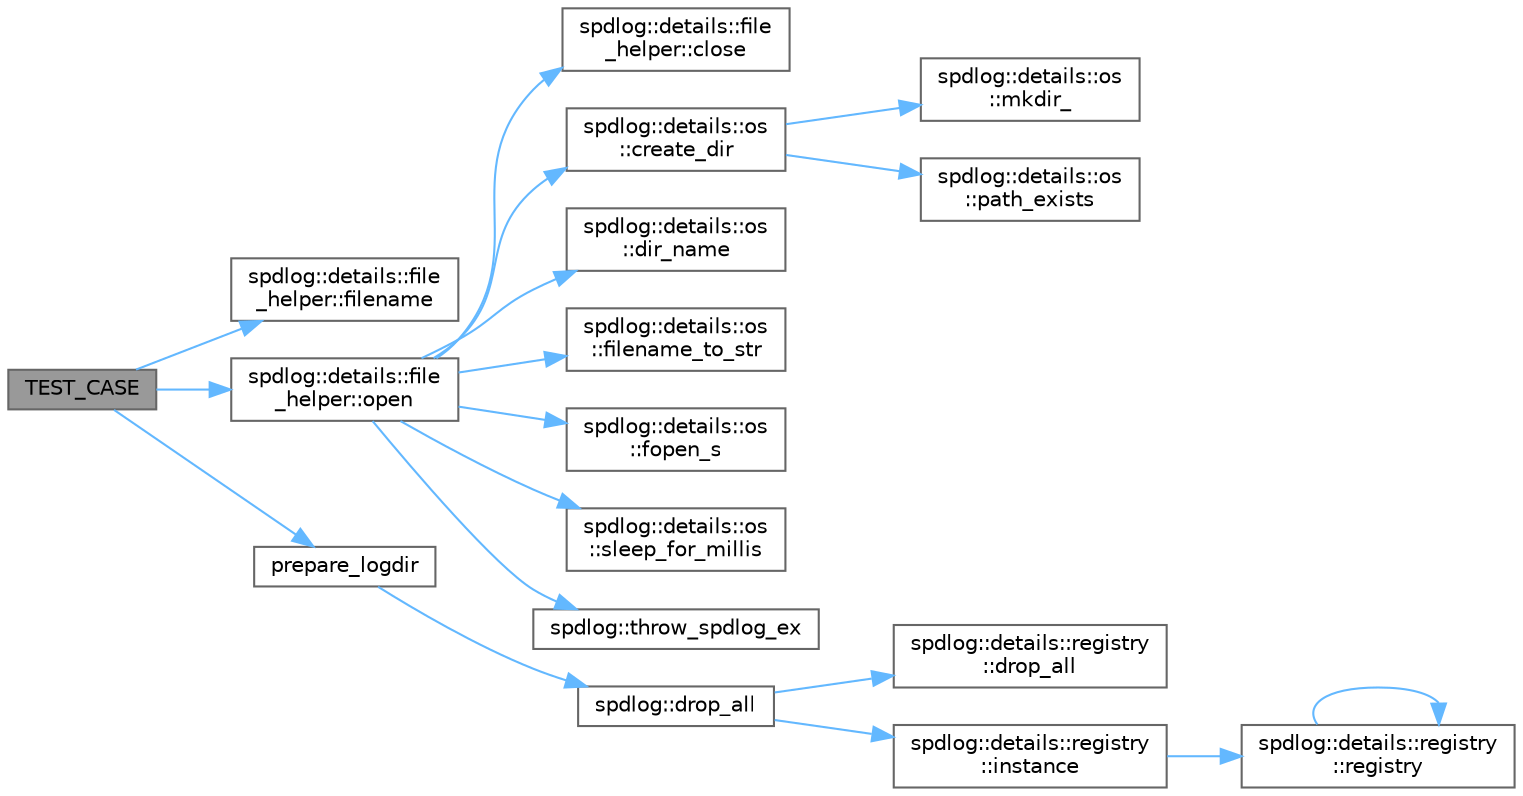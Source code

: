 digraph "TEST_CASE"
{
 // LATEX_PDF_SIZE
  bgcolor="transparent";
  edge [fontname=Helvetica,fontsize=10,labelfontname=Helvetica,labelfontsize=10];
  node [fontname=Helvetica,fontsize=10,shape=box,height=0.2,width=0.4];
  rankdir="LR";
  Node1 [id="Node000001",label="TEST_CASE",height=0.2,width=0.4,color="gray40", fillcolor="grey60", style="filled", fontcolor="black",tooltip=" "];
  Node1 -> Node2 [id="edge18_Node000001_Node000002",color="steelblue1",style="solid",tooltip=" "];
  Node2 [id="Node000002",label="spdlog::details::file\l_helper::filename",height=0.2,width=0.4,color="grey40", fillcolor="white", style="filled",URL="$classspdlog_1_1details_1_1file__helper.html#a0a68a8681c1f8baca0c4e8c4176085dd",tooltip=" "];
  Node1 -> Node3 [id="edge19_Node000001_Node000003",color="steelblue1",style="solid",tooltip=" "];
  Node3 [id="Node000003",label="spdlog::details::file\l_helper::open",height=0.2,width=0.4,color="grey40", fillcolor="white", style="filled",URL="$classspdlog_1_1details_1_1file__helper.html#aecf4df8af7f7bd49ce59986d412ce74a",tooltip=" "];
  Node3 -> Node4 [id="edge20_Node000003_Node000004",color="steelblue1",style="solid",tooltip=" "];
  Node4 [id="Node000004",label="spdlog::details::file\l_helper::close",height=0.2,width=0.4,color="grey40", fillcolor="white", style="filled",URL="$classspdlog_1_1details_1_1file__helper.html#ae6fbd8dfff6be4433befee5dffec739b",tooltip=" "];
  Node3 -> Node5 [id="edge21_Node000003_Node000005",color="steelblue1",style="solid",tooltip=" "];
  Node5 [id="Node000005",label="spdlog::details::os\l::create_dir",height=0.2,width=0.4,color="grey40", fillcolor="white", style="filled",URL="$namespacespdlog_1_1details_1_1os.html#ab4f82e1542283f3c7a128331b8fd9678",tooltip=" "];
  Node5 -> Node6 [id="edge22_Node000005_Node000006",color="steelblue1",style="solid",tooltip=" "];
  Node6 [id="Node000006",label="spdlog::details::os\l::mkdir_",height=0.2,width=0.4,color="grey40", fillcolor="white", style="filled",URL="$namespacespdlog_1_1details_1_1os.html#a9a9049c129e380fa35a7bb65f887d65a",tooltip=" "];
  Node5 -> Node7 [id="edge23_Node000005_Node000007",color="steelblue1",style="solid",tooltip=" "];
  Node7 [id="Node000007",label="spdlog::details::os\l::path_exists",height=0.2,width=0.4,color="grey40", fillcolor="white", style="filled",URL="$namespacespdlog_1_1details_1_1os.html#adf9dc0aae835a2e5e3076f3582a42868",tooltip=" "];
  Node3 -> Node8 [id="edge24_Node000003_Node000008",color="steelblue1",style="solid",tooltip=" "];
  Node8 [id="Node000008",label="spdlog::details::os\l::dir_name",height=0.2,width=0.4,color="grey40", fillcolor="white", style="filled",URL="$namespacespdlog_1_1details_1_1os.html#a0bd167603459a10c6dfe4b9bd01dc82c",tooltip=" "];
  Node3 -> Node9 [id="edge25_Node000003_Node000009",color="steelblue1",style="solid",tooltip=" "];
  Node9 [id="Node000009",label="spdlog::details::os\l::filename_to_str",height=0.2,width=0.4,color="grey40", fillcolor="white", style="filled",URL="$namespacespdlog_1_1details_1_1os.html#a1b7269cc914fd057cc37f936c5b1bf9c",tooltip=" "];
  Node3 -> Node10 [id="edge26_Node000003_Node000010",color="steelblue1",style="solid",tooltip=" "];
  Node10 [id="Node000010",label="spdlog::details::os\l::fopen_s",height=0.2,width=0.4,color="grey40", fillcolor="white", style="filled",URL="$namespacespdlog_1_1details_1_1os.html#a276daad8ea206e618d56ff6f01914044",tooltip=" "];
  Node3 -> Node11 [id="edge27_Node000003_Node000011",color="steelblue1",style="solid",tooltip=" "];
  Node11 [id="Node000011",label="spdlog::details::os\l::sleep_for_millis",height=0.2,width=0.4,color="grey40", fillcolor="white", style="filled",URL="$namespacespdlog_1_1details_1_1os.html#af2da5579c7ea1726de7699f3fbf3afb6",tooltip=" "];
  Node3 -> Node12 [id="edge28_Node000003_Node000012",color="steelblue1",style="solid",tooltip=" "];
  Node12 [id="Node000012",label="spdlog::throw_spdlog_ex",height=0.2,width=0.4,color="grey40", fillcolor="white", style="filled",URL="$namespacespdlog.html#ac3d8b7e83aad48720518fbac80836c3c",tooltip=" "];
  Node1 -> Node13 [id="edge29_Node000001_Node000013",color="steelblue1",style="solid",tooltip=" "];
  Node13 [id="Node000013",label="prepare_logdir",height=0.2,width=0.4,color="grey40", fillcolor="white", style="filled",URL="$utils_8cpp.html#a2b5b3745d36c269b878e592c2fa801cb",tooltip=" "];
  Node13 -> Node14 [id="edge30_Node000013_Node000014",color="steelblue1",style="solid",tooltip=" "];
  Node14 [id="Node000014",label="spdlog::drop_all",height=0.2,width=0.4,color="grey40", fillcolor="white", style="filled",URL="$namespacespdlog.html#af5f9a5c8606600fdac171e998b2f0a33",tooltip=" "];
  Node14 -> Node15 [id="edge31_Node000014_Node000015",color="steelblue1",style="solid",tooltip=" "];
  Node15 [id="Node000015",label="spdlog::details::registry\l::drop_all",height=0.2,width=0.4,color="grey40", fillcolor="white", style="filled",URL="$classspdlog_1_1details_1_1registry.html#a301f502d1af4425459674b6f2f0280b5",tooltip=" "];
  Node14 -> Node16 [id="edge32_Node000014_Node000016",color="steelblue1",style="solid",tooltip=" "];
  Node16 [id="Node000016",label="spdlog::details::registry\l::instance",height=0.2,width=0.4,color="grey40", fillcolor="white", style="filled",URL="$classspdlog_1_1details_1_1registry.html#aa03a75101aed166275ba27d0b2235e5d",tooltip=" "];
  Node16 -> Node17 [id="edge33_Node000016_Node000017",color="steelblue1",style="solid",tooltip=" "];
  Node17 [id="Node000017",label="spdlog::details::registry\l::registry",height=0.2,width=0.4,color="grey40", fillcolor="white", style="filled",URL="$classspdlog_1_1details_1_1registry.html#ab5c1a2f7b8e2e9eec4e0fa75d9167f3b",tooltip=" "];
  Node17 -> Node17 [id="edge34_Node000017_Node000017",color="steelblue1",style="solid",tooltip=" "];
}
